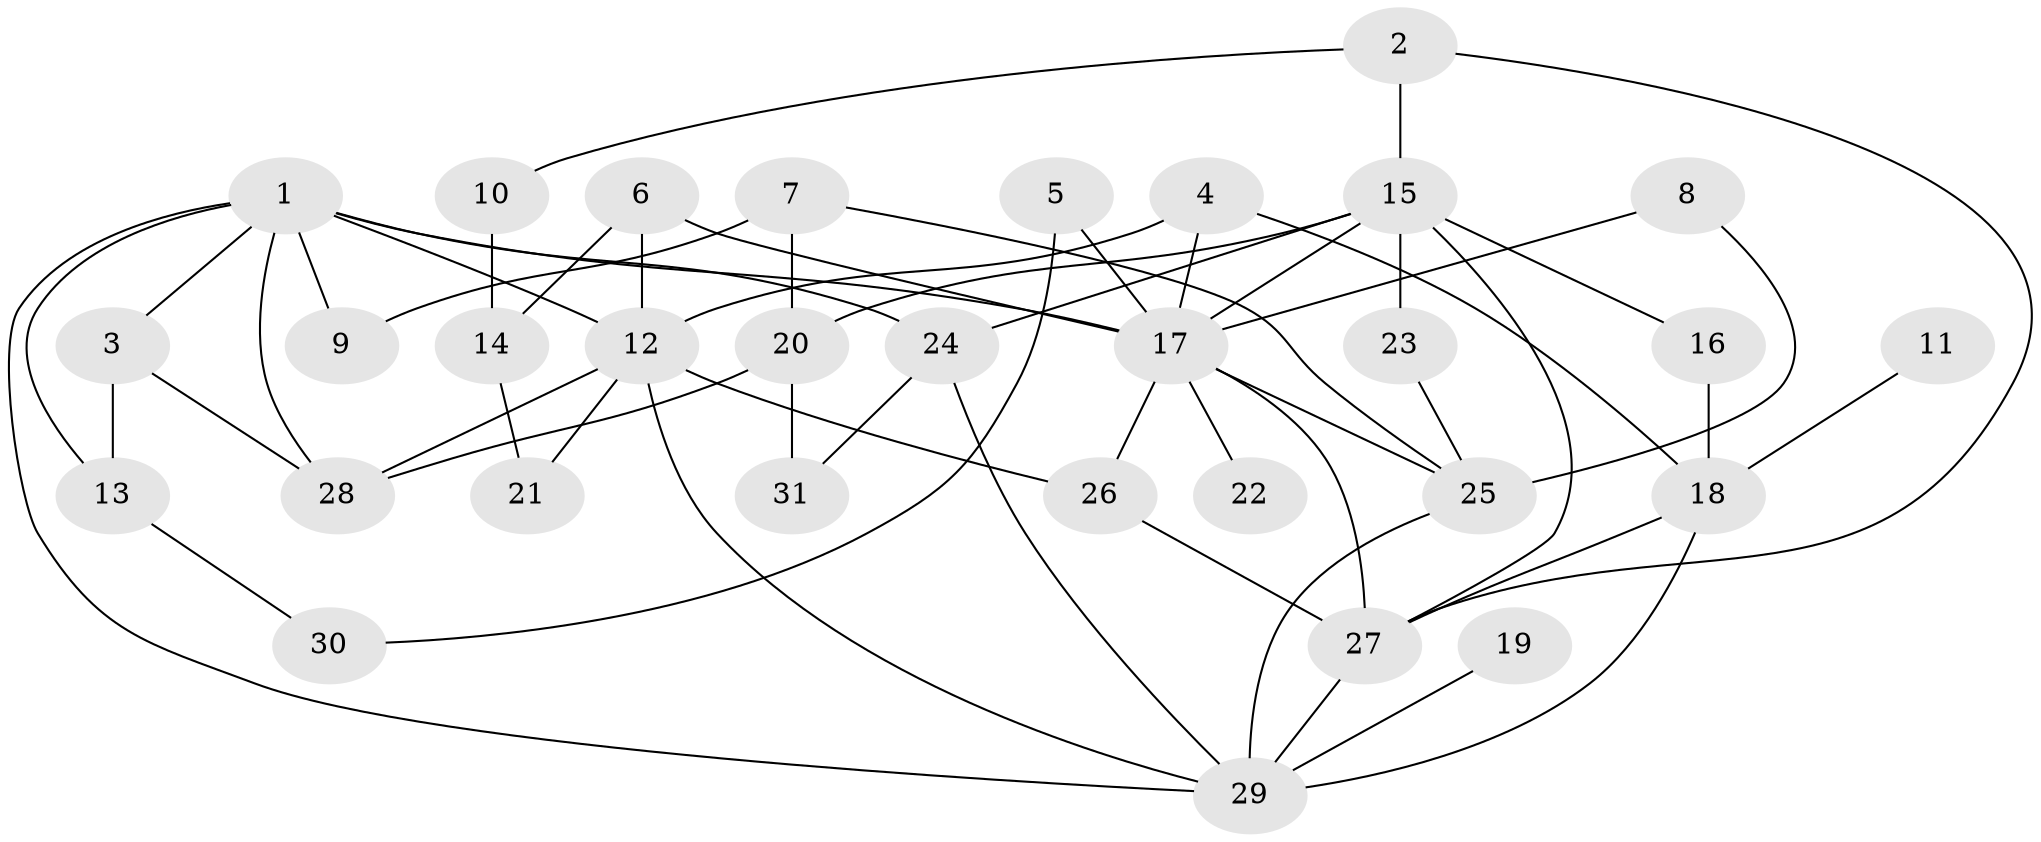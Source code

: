 // original degree distribution, {2: 0.2912621359223301, 13: 0.009708737864077669, 6: 0.02912621359223301, 5: 0.02912621359223301, 3: 0.24271844660194175, 4: 0.1553398058252427, 9: 0.009708737864077669, 1: 0.23300970873786409}
// Generated by graph-tools (version 1.1) at 2025/36/03/04/25 23:36:07]
// undirected, 31 vertices, 56 edges
graph export_dot {
  node [color=gray90,style=filled];
  1;
  2;
  3;
  4;
  5;
  6;
  7;
  8;
  9;
  10;
  11;
  12;
  13;
  14;
  15;
  16;
  17;
  18;
  19;
  20;
  21;
  22;
  23;
  24;
  25;
  26;
  27;
  28;
  29;
  30;
  31;
  1 -- 3 [weight=1.0];
  1 -- 9 [weight=1.0];
  1 -- 12 [weight=1.0];
  1 -- 13 [weight=1.0];
  1 -- 17 [weight=1.0];
  1 -- 24 [weight=1.0];
  1 -- 28 [weight=1.0];
  1 -- 29 [weight=1.0];
  2 -- 10 [weight=1.0];
  2 -- 15 [weight=1.0];
  2 -- 27 [weight=1.0];
  3 -- 13 [weight=1.0];
  3 -- 28 [weight=1.0];
  4 -- 12 [weight=1.0];
  4 -- 17 [weight=1.0];
  4 -- 18 [weight=1.0];
  5 -- 17 [weight=1.0];
  5 -- 30 [weight=1.0];
  6 -- 12 [weight=2.0];
  6 -- 14 [weight=1.0];
  6 -- 17 [weight=1.0];
  7 -- 9 [weight=1.0];
  7 -- 20 [weight=1.0];
  7 -- 25 [weight=1.0];
  8 -- 17 [weight=1.0];
  8 -- 25 [weight=1.0];
  10 -- 14 [weight=1.0];
  11 -- 18 [weight=2.0];
  12 -- 21 [weight=1.0];
  12 -- 26 [weight=2.0];
  12 -- 28 [weight=1.0];
  12 -- 29 [weight=1.0];
  13 -- 30 [weight=1.0];
  14 -- 21 [weight=1.0];
  15 -- 16 [weight=1.0];
  15 -- 17 [weight=1.0];
  15 -- 20 [weight=1.0];
  15 -- 23 [weight=1.0];
  15 -- 24 [weight=1.0];
  15 -- 27 [weight=2.0];
  16 -- 18 [weight=1.0];
  17 -- 22 [weight=1.0];
  17 -- 25 [weight=1.0];
  17 -- 26 [weight=1.0];
  17 -- 27 [weight=2.0];
  18 -- 27 [weight=1.0];
  18 -- 29 [weight=1.0];
  19 -- 29 [weight=1.0];
  20 -- 28 [weight=1.0];
  20 -- 31 [weight=1.0];
  23 -- 25 [weight=2.0];
  24 -- 29 [weight=1.0];
  24 -- 31 [weight=1.0];
  25 -- 29 [weight=1.0];
  26 -- 27 [weight=4.0];
  27 -- 29 [weight=1.0];
}
